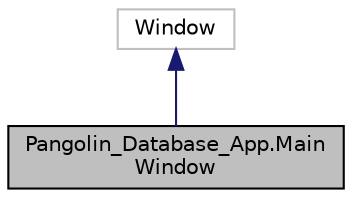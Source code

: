 digraph "Pangolin_Database_App.MainWindow"
{
 // LATEX_PDF_SIZE
  edge [fontname="Helvetica",fontsize="10",labelfontname="Helvetica",labelfontsize="10"];
  node [fontname="Helvetica",fontsize="10",shape=record];
  Node1 [label="Pangolin_Database_App.Main\lWindow",height=0.2,width=0.4,color="black", fillcolor="grey75", style="filled", fontcolor="black",tooltip="Interaction logic for MainWindow.xaml"];
  Node2 -> Node1 [dir="back",color="midnightblue",fontsize="10",style="solid"];
  Node2 [label="Window",height=0.2,width=0.4,color="grey75", fillcolor="white", style="filled",tooltip=" "];
}
